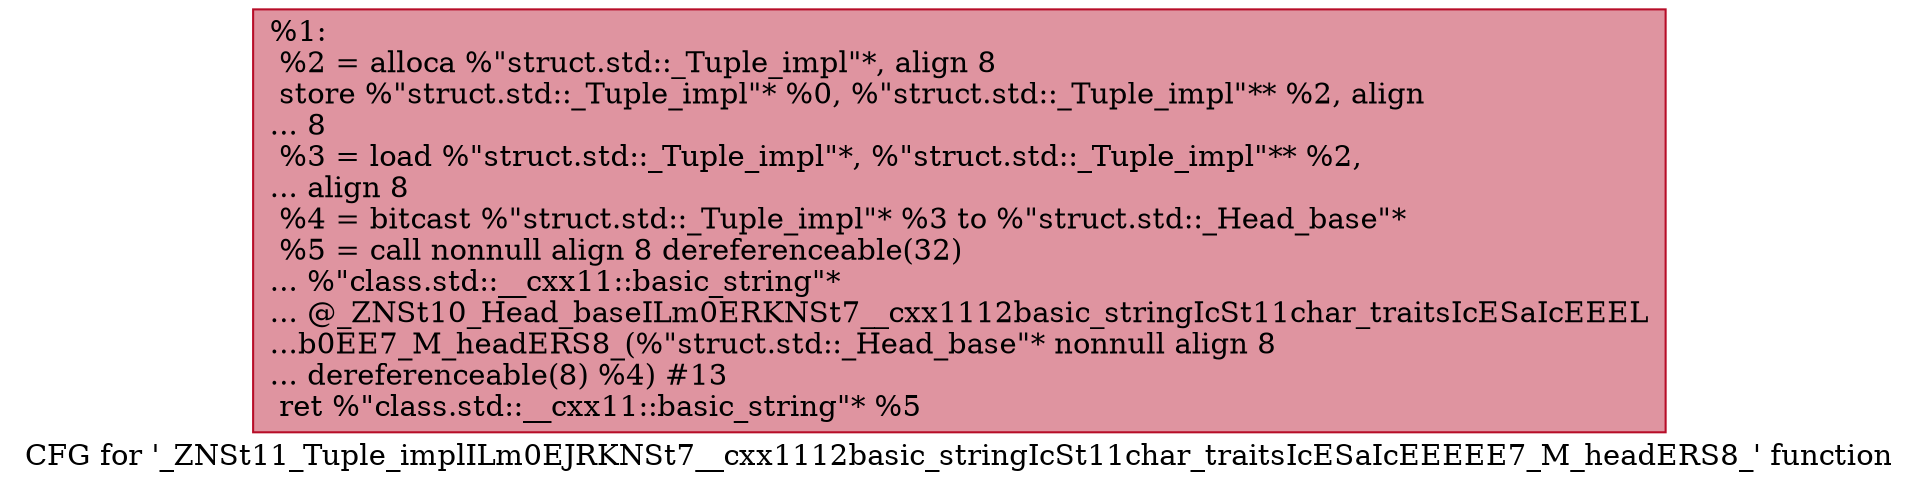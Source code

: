 digraph "CFG for '_ZNSt11_Tuple_implILm0EJRKNSt7__cxx1112basic_stringIcSt11char_traitsIcESaIcEEEEE7_M_headERS8_' function" {
	label="CFG for '_ZNSt11_Tuple_implILm0EJRKNSt7__cxx1112basic_stringIcSt11char_traitsIcESaIcEEEEE7_M_headERS8_' function";

	Node0x55a8468530a0 [shape=record,color="#b70d28ff", style=filled, fillcolor="#b70d2870",label="{%1:\l  %2 = alloca %\"struct.std::_Tuple_impl\"*, align 8\l  store %\"struct.std::_Tuple_impl\"* %0, %\"struct.std::_Tuple_impl\"** %2, align\l... 8\l  %3 = load %\"struct.std::_Tuple_impl\"*, %\"struct.std::_Tuple_impl\"** %2,\l... align 8\l  %4 = bitcast %\"struct.std::_Tuple_impl\"* %3 to %\"struct.std::_Head_base\"*\l  %5 = call nonnull align 8 dereferenceable(32)\l... %\"class.std::__cxx11::basic_string\"*\l... @_ZNSt10_Head_baseILm0ERKNSt7__cxx1112basic_stringIcSt11char_traitsIcESaIcEEEL\l...b0EE7_M_headERS8_(%\"struct.std::_Head_base\"* nonnull align 8\l... dereferenceable(8) %4) #13\l  ret %\"class.std::__cxx11::basic_string\"* %5\l}"];
}
